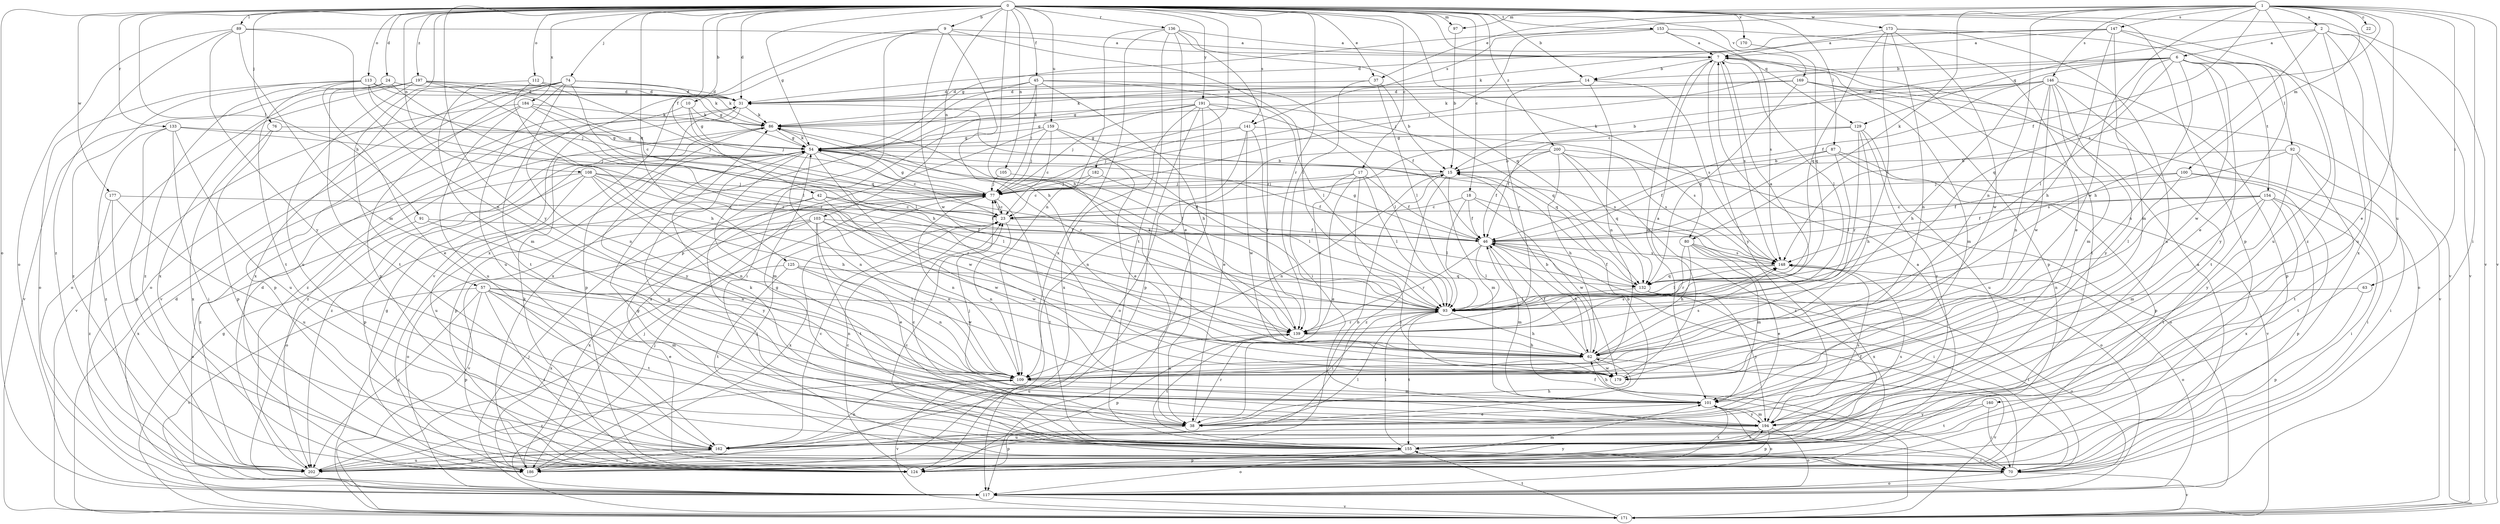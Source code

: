 strict digraph  {
0;
1;
2;
6;
7;
9;
10;
14;
15;
17;
18;
22;
23;
24;
31;
37;
38;
42;
45;
46;
54;
57;
62;
63;
70;
74;
76;
77;
80;
86;
87;
89;
91;
92;
93;
97;
100;
101;
103;
105;
108;
109;
112;
113;
117;
124;
125;
129;
132;
133;
136;
139;
141;
146;
147;
148;
153;
154;
155;
159;
160;
162;
169;
170;
171;
173;
177;
179;
182;
184;
186;
191;
194;
197;
200;
202;
0 -> 9  [label=b];
0 -> 10  [label=b];
0 -> 14  [label=b];
0 -> 17  [label=c];
0 -> 18  [label=c];
0 -> 24  [label=d];
0 -> 31  [label=d];
0 -> 37  [label=e];
0 -> 42  [label=f];
0 -> 45  [label=f];
0 -> 54  [label=g];
0 -> 57  [label=h];
0 -> 62  [label=h];
0 -> 74  [label=j];
0 -> 76  [label=j];
0 -> 80  [label=k];
0 -> 87  [label=l];
0 -> 89  [label=l];
0 -> 91  [label=l];
0 -> 97  [label=m];
0 -> 103  [label=n];
0 -> 105  [label=n];
0 -> 108  [label=n];
0 -> 112  [label=o];
0 -> 113  [label=o];
0 -> 117  [label=o];
0 -> 124  [label=p];
0 -> 125  [label=q];
0 -> 129  [label=q];
0 -> 133  [label=r];
0 -> 136  [label=r];
0 -> 139  [label=r];
0 -> 141  [label=s];
0 -> 153  [label=t];
0 -> 159  [label=u];
0 -> 169  [label=v];
0 -> 170  [label=v];
0 -> 171  [label=v];
0 -> 173  [label=w];
0 -> 177  [label=w];
0 -> 182  [label=x];
0 -> 184  [label=x];
0 -> 191  [label=y];
0 -> 194  [label=y];
0 -> 197  [label=z];
0 -> 200  [label=z];
1 -> 2  [label=a];
1 -> 22  [label=c];
1 -> 37  [label=e];
1 -> 38  [label=e];
1 -> 46  [label=f];
1 -> 63  [label=i];
1 -> 70  [label=i];
1 -> 80  [label=k];
1 -> 97  [label=m];
1 -> 100  [label=m];
1 -> 109  [label=n];
1 -> 141  [label=s];
1 -> 146  [label=s];
1 -> 147  [label=s];
1 -> 148  [label=s];
1 -> 171  [label=v];
1 -> 179  [label=w];
1 -> 202  [label=z];
2 -> 6  [label=a];
2 -> 62  [label=h];
2 -> 129  [label=q];
2 -> 160  [label=u];
2 -> 162  [label=u];
2 -> 171  [label=v];
2 -> 186  [label=x];
6 -> 14  [label=b];
6 -> 23  [label=c];
6 -> 46  [label=f];
6 -> 77  [label=j];
6 -> 92  [label=l];
6 -> 93  [label=l];
6 -> 109  [label=n];
6 -> 132  [label=q];
6 -> 154  [label=t];
6 -> 179  [label=w];
6 -> 194  [label=y];
7 -> 14  [label=b];
7 -> 93  [label=l];
7 -> 101  [label=m];
7 -> 124  [label=p];
7 -> 148  [label=s];
7 -> 155  [label=t];
7 -> 194  [label=y];
9 -> 7  [label=a];
9 -> 62  [label=h];
9 -> 93  [label=l];
9 -> 124  [label=p];
9 -> 171  [label=v];
9 -> 179  [label=w];
9 -> 186  [label=x];
10 -> 54  [label=g];
10 -> 77  [label=j];
10 -> 86  [label=k];
10 -> 109  [label=n];
14 -> 31  [label=d];
14 -> 86  [label=k];
14 -> 109  [label=n];
14 -> 139  [label=r];
14 -> 148  [label=s];
15 -> 77  [label=j];
15 -> 101  [label=m];
15 -> 109  [label=n];
15 -> 202  [label=z];
17 -> 38  [label=e];
17 -> 46  [label=f];
17 -> 70  [label=i];
17 -> 77  [label=j];
17 -> 93  [label=l];
17 -> 139  [label=r];
18 -> 23  [label=c];
18 -> 46  [label=f];
18 -> 93  [label=l];
18 -> 117  [label=o];
18 -> 179  [label=w];
23 -> 46  [label=f];
23 -> 77  [label=j];
23 -> 109  [label=n];
23 -> 186  [label=x];
24 -> 31  [label=d];
24 -> 139  [label=r];
24 -> 155  [label=t];
24 -> 202  [label=z];
31 -> 86  [label=k];
31 -> 124  [label=p];
31 -> 202  [label=z];
37 -> 15  [label=b];
37 -> 31  [label=d];
37 -> 70  [label=i];
37 -> 93  [label=l];
38 -> 15  [label=b];
38 -> 23  [label=c];
38 -> 54  [label=g];
38 -> 62  [label=h];
38 -> 93  [label=l];
38 -> 124  [label=p];
38 -> 139  [label=r];
42 -> 23  [label=c];
42 -> 46  [label=f];
42 -> 117  [label=o];
42 -> 179  [label=w];
42 -> 194  [label=y];
45 -> 31  [label=d];
45 -> 46  [label=f];
45 -> 62  [label=h];
45 -> 70  [label=i];
45 -> 77  [label=j];
45 -> 93  [label=l];
45 -> 186  [label=x];
46 -> 54  [label=g];
46 -> 62  [label=h];
46 -> 70  [label=i];
46 -> 93  [label=l];
46 -> 101  [label=m];
46 -> 139  [label=r];
46 -> 148  [label=s];
54 -> 15  [label=b];
54 -> 23  [label=c];
54 -> 86  [label=k];
54 -> 101  [label=m];
54 -> 109  [label=n];
54 -> 124  [label=p];
54 -> 148  [label=s];
54 -> 179  [label=w];
54 -> 202  [label=z];
57 -> 38  [label=e];
57 -> 70  [label=i];
57 -> 93  [label=l];
57 -> 101  [label=m];
57 -> 109  [label=n];
57 -> 124  [label=p];
57 -> 155  [label=t];
57 -> 171  [label=v];
57 -> 202  [label=z];
62 -> 15  [label=b];
62 -> 46  [label=f];
62 -> 109  [label=n];
62 -> 148  [label=s];
62 -> 171  [label=v];
62 -> 179  [label=w];
63 -> 93  [label=l];
63 -> 124  [label=p];
70 -> 7  [label=a];
70 -> 23  [label=c];
70 -> 46  [label=f];
70 -> 54  [label=g];
70 -> 117  [label=o];
70 -> 171  [label=v];
74 -> 31  [label=d];
74 -> 62  [label=h];
74 -> 86  [label=k];
74 -> 117  [label=o];
74 -> 124  [label=p];
74 -> 155  [label=t];
74 -> 162  [label=u];
74 -> 171  [label=v];
74 -> 186  [label=x];
76 -> 54  [label=g];
76 -> 124  [label=p];
76 -> 186  [label=x];
77 -> 23  [label=c];
77 -> 54  [label=g];
77 -> 109  [label=n];
77 -> 155  [label=t];
80 -> 38  [label=e];
80 -> 62  [label=h];
80 -> 101  [label=m];
80 -> 139  [label=r];
80 -> 148  [label=s];
80 -> 186  [label=x];
86 -> 54  [label=g];
86 -> 93  [label=l];
86 -> 139  [label=r];
86 -> 194  [label=y];
86 -> 202  [label=z];
87 -> 15  [label=b];
87 -> 46  [label=f];
87 -> 93  [label=l];
87 -> 124  [label=p];
87 -> 171  [label=v];
89 -> 7  [label=a];
89 -> 101  [label=m];
89 -> 109  [label=n];
89 -> 117  [label=o];
89 -> 194  [label=y];
89 -> 202  [label=z];
91 -> 46  [label=f];
91 -> 109  [label=n];
91 -> 117  [label=o];
92 -> 15  [label=b];
92 -> 70  [label=i];
92 -> 148  [label=s];
92 -> 155  [label=t];
92 -> 194  [label=y];
93 -> 7  [label=a];
93 -> 31  [label=d];
93 -> 54  [label=g];
93 -> 62  [label=h];
93 -> 139  [label=r];
93 -> 155  [label=t];
97 -> 15  [label=b];
100 -> 46  [label=f];
100 -> 70  [label=i];
100 -> 77  [label=j];
100 -> 93  [label=l];
100 -> 155  [label=t];
101 -> 38  [label=e];
101 -> 62  [label=h];
101 -> 117  [label=o];
101 -> 186  [label=x];
101 -> 194  [label=y];
103 -> 38  [label=e];
103 -> 46  [label=f];
103 -> 109  [label=n];
103 -> 117  [label=o];
103 -> 155  [label=t];
103 -> 171  [label=v];
103 -> 179  [label=w];
103 -> 186  [label=x];
105 -> 46  [label=f];
105 -> 77  [label=j];
108 -> 62  [label=h];
108 -> 77  [label=j];
108 -> 93  [label=l];
108 -> 109  [label=n];
108 -> 124  [label=p];
108 -> 139  [label=r];
108 -> 162  [label=u];
108 -> 202  [label=z];
109 -> 101  [label=m];
109 -> 171  [label=v];
109 -> 202  [label=z];
112 -> 31  [label=d];
112 -> 62  [label=h];
112 -> 101  [label=m];
112 -> 132  [label=q];
113 -> 31  [label=d];
113 -> 38  [label=e];
113 -> 54  [label=g];
113 -> 77  [label=j];
113 -> 117  [label=o];
113 -> 139  [label=r];
113 -> 155  [label=t];
113 -> 202  [label=z];
117 -> 31  [label=d];
117 -> 77  [label=j];
117 -> 171  [label=v];
124 -> 23  [label=c];
124 -> 86  [label=k];
125 -> 109  [label=n];
125 -> 132  [label=q];
125 -> 155  [label=t];
125 -> 179  [label=w];
125 -> 186  [label=x];
129 -> 46  [label=f];
129 -> 54  [label=g];
129 -> 62  [label=h];
129 -> 139  [label=r];
129 -> 162  [label=u];
129 -> 194  [label=y];
132 -> 46  [label=f];
132 -> 70  [label=i];
132 -> 93  [label=l];
132 -> 117  [label=o];
132 -> 194  [label=y];
133 -> 54  [label=g];
133 -> 70  [label=i];
133 -> 77  [label=j];
133 -> 124  [label=p];
133 -> 162  [label=u];
133 -> 202  [label=z];
136 -> 7  [label=a];
136 -> 38  [label=e];
136 -> 109  [label=n];
136 -> 132  [label=q];
136 -> 139  [label=r];
136 -> 155  [label=t];
136 -> 186  [label=x];
139 -> 62  [label=h];
139 -> 86  [label=k];
139 -> 124  [label=p];
139 -> 148  [label=s];
139 -> 155  [label=t];
139 -> 162  [label=u];
141 -> 54  [label=g];
141 -> 77  [label=j];
141 -> 117  [label=o];
141 -> 139  [label=r];
141 -> 148  [label=s];
141 -> 179  [label=w];
146 -> 15  [label=b];
146 -> 31  [label=d];
146 -> 62  [label=h];
146 -> 86  [label=k];
146 -> 101  [label=m];
146 -> 109  [label=n];
146 -> 124  [label=p];
146 -> 155  [label=t];
146 -> 179  [label=w];
146 -> 194  [label=y];
147 -> 7  [label=a];
147 -> 31  [label=d];
147 -> 38  [label=e];
147 -> 62  [label=h];
147 -> 86  [label=k];
147 -> 101  [label=m];
147 -> 162  [label=u];
148 -> 93  [label=l];
148 -> 117  [label=o];
148 -> 132  [label=q];
153 -> 7  [label=a];
153 -> 38  [label=e];
153 -> 54  [label=g];
153 -> 77  [label=j];
153 -> 148  [label=s];
154 -> 23  [label=c];
154 -> 46  [label=f];
154 -> 70  [label=i];
154 -> 101  [label=m];
154 -> 109  [label=n];
154 -> 124  [label=p];
154 -> 155  [label=t];
154 -> 186  [label=x];
155 -> 54  [label=g];
155 -> 70  [label=i];
155 -> 86  [label=k];
155 -> 93  [label=l];
155 -> 117  [label=o];
155 -> 124  [label=p];
155 -> 148  [label=s];
159 -> 23  [label=c];
159 -> 38  [label=e];
159 -> 54  [label=g];
159 -> 77  [label=j];
159 -> 132  [label=q];
159 -> 186  [label=x];
160 -> 70  [label=i];
160 -> 155  [label=t];
160 -> 194  [label=y];
162 -> 23  [label=c];
162 -> 93  [label=l];
162 -> 109  [label=n];
162 -> 186  [label=x];
162 -> 202  [label=z];
169 -> 31  [label=d];
169 -> 54  [label=g];
169 -> 101  [label=m];
169 -> 117  [label=o];
169 -> 132  [label=q];
169 -> 171  [label=v];
170 -> 132  [label=q];
171 -> 46  [label=f];
171 -> 54  [label=g];
171 -> 77  [label=j];
171 -> 155  [label=t];
173 -> 7  [label=a];
173 -> 93  [label=l];
173 -> 109  [label=n];
173 -> 132  [label=q];
173 -> 162  [label=u];
173 -> 171  [label=v];
173 -> 179  [label=w];
177 -> 23  [label=c];
177 -> 162  [label=u];
177 -> 186  [label=x];
177 -> 202  [label=z];
179 -> 7  [label=a];
182 -> 23  [label=c];
182 -> 77  [label=j];
182 -> 93  [label=l];
184 -> 77  [label=j];
184 -> 86  [label=k];
184 -> 93  [label=l];
184 -> 124  [label=p];
184 -> 162  [label=u];
184 -> 171  [label=v];
186 -> 15  [label=b];
186 -> 54  [label=g];
186 -> 77  [label=j];
191 -> 38  [label=e];
191 -> 54  [label=g];
191 -> 77  [label=j];
191 -> 86  [label=k];
191 -> 93  [label=l];
191 -> 117  [label=o];
191 -> 124  [label=p];
191 -> 132  [label=q];
191 -> 186  [label=x];
194 -> 77  [label=j];
194 -> 101  [label=m];
194 -> 117  [label=o];
194 -> 124  [label=p];
194 -> 148  [label=s];
194 -> 155  [label=t];
194 -> 162  [label=u];
197 -> 23  [label=c];
197 -> 31  [label=d];
197 -> 86  [label=k];
197 -> 93  [label=l];
197 -> 117  [label=o];
197 -> 162  [label=u];
197 -> 171  [label=v];
197 -> 186  [label=x];
200 -> 15  [label=b];
200 -> 46  [label=f];
200 -> 62  [label=h];
200 -> 109  [label=n];
200 -> 117  [label=o];
200 -> 132  [label=q];
200 -> 148  [label=s];
200 -> 202  [label=z];
202 -> 7  [label=a];
202 -> 31  [label=d];
202 -> 77  [label=j];
202 -> 101  [label=m];
202 -> 162  [label=u];
202 -> 194  [label=y];
}
